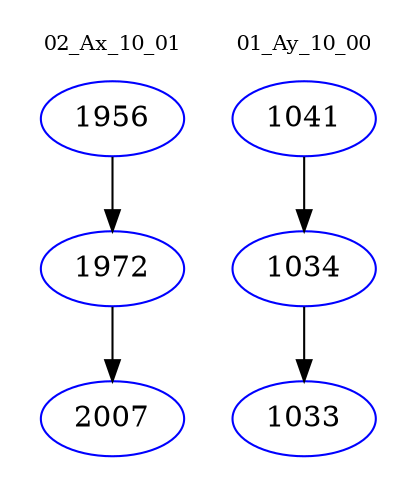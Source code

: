 digraph{
subgraph cluster_0 {
color = white
label = "02_Ax_10_01";
fontsize=10;
T0_1956 [label="1956", color="blue"]
T0_1956 -> T0_1972 [color="black"]
T0_1972 [label="1972", color="blue"]
T0_1972 -> T0_2007 [color="black"]
T0_2007 [label="2007", color="blue"]
}
subgraph cluster_1 {
color = white
label = "01_Ay_10_00";
fontsize=10;
T1_1041 [label="1041", color="blue"]
T1_1041 -> T1_1034 [color="black"]
T1_1034 [label="1034", color="blue"]
T1_1034 -> T1_1033 [color="black"]
T1_1033 [label="1033", color="blue"]
}
}
